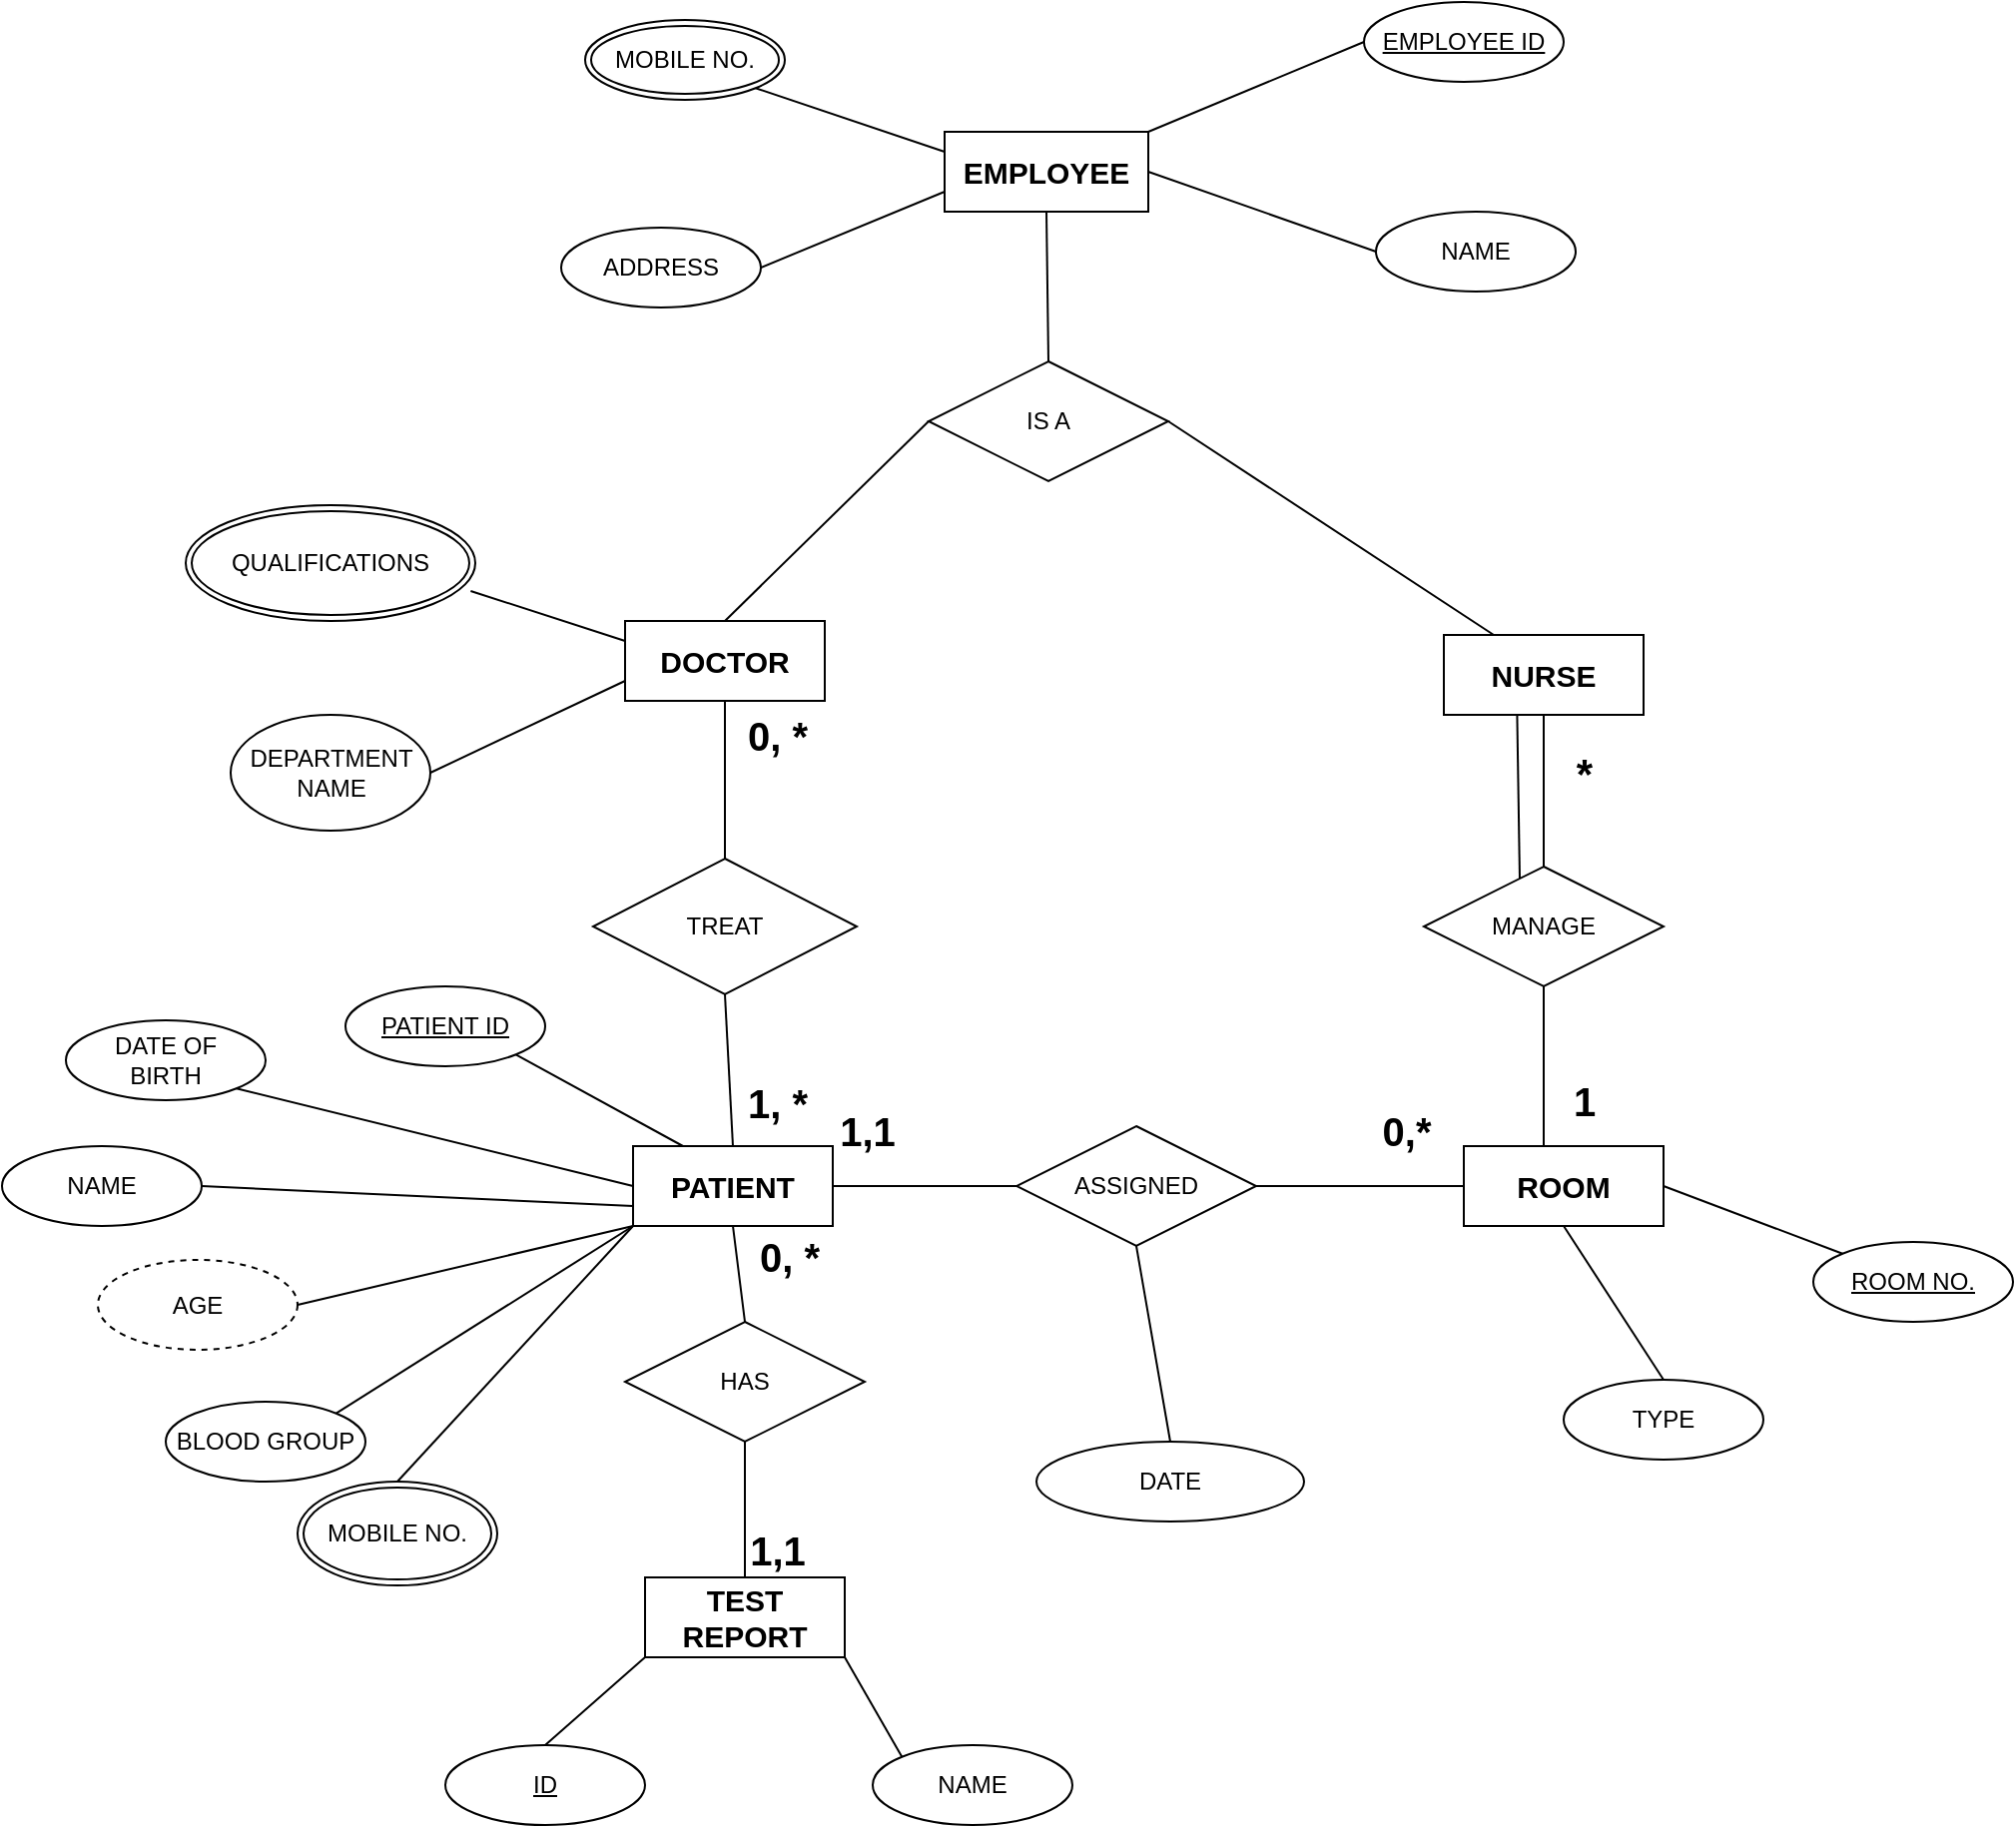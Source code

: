 <mxfile version="14.5.3" type="device"><diagram id="R2lEEEUBdFMjLlhIrx00" name="Page-1"><mxGraphModel dx="3198" dy="1788" grid="1" gridSize="15" guides="1" tooltips="1" connect="1" arrows="1" fold="1" page="1" pageScale="1" pageWidth="1400" pageHeight="850" math="0" shadow="0" extFonts="Permanent Marker^https://fonts.googleapis.com/css?family=Permanent+Marker"><root><mxCell id="0"/><mxCell id="1" parent="0"/><mxCell id="7DjlhHwSBZhRxgJT0RnW-27" value="&lt;b&gt;&lt;font style=&quot;font-size: 15px&quot;&gt;NURSE&lt;/font&gt;&lt;/b&gt;" style="whiteSpace=wrap;html=1;align=center;" vertex="1" parent="1"><mxGeometry x="550" y="-268" width="100" height="40" as="geometry"/></mxCell><mxCell id="7DjlhHwSBZhRxgJT0RnW-28" value="&lt;b&gt;&lt;font style=&quot;font-size: 15px&quot;&gt;DOCTOR&lt;/font&gt;&lt;/b&gt;" style="whiteSpace=wrap;html=1;align=center;" vertex="1" parent="1"><mxGeometry x="140" y="-275" width="100" height="40" as="geometry"/></mxCell><mxCell id="7DjlhHwSBZhRxgJT0RnW-29" value="&lt;b&gt;&lt;font style=&quot;font-size: 15px&quot;&gt;EMPLOYEE&lt;/font&gt;&lt;/b&gt;" style="whiteSpace=wrap;html=1;align=center;" vertex="1" parent="1"><mxGeometry x="300" y="-520" width="102" height="40" as="geometry"/></mxCell><mxCell id="7DjlhHwSBZhRxgJT0RnW-32" value="ADDRESS" style="ellipse;whiteSpace=wrap;html=1;align=center;" vertex="1" parent="1"><mxGeometry x="108" y="-472" width="100" height="40" as="geometry"/></mxCell><mxCell id="7DjlhHwSBZhRxgJT0RnW-35" value="DEPARTMENT NAME" style="ellipse;whiteSpace=wrap;html=1;align=center;" vertex="1" parent="1"><mxGeometry x="-57.5" y="-228" width="100" height="58" as="geometry"/></mxCell><mxCell id="7DjlhHwSBZhRxgJT0RnW-36" value="NAME" style="ellipse;whiteSpace=wrap;html=1;align=center;" vertex="1" parent="1"><mxGeometry x="516" y="-480" width="100" height="40" as="geometry"/></mxCell><mxCell id="7DjlhHwSBZhRxgJT0RnW-38" value="QUALIFICATIONS" style="ellipse;shape=doubleEllipse;margin=3;whiteSpace=wrap;html=1;align=center;" vertex="1" parent="1"><mxGeometry x="-80" y="-333" width="145" height="58" as="geometry"/></mxCell><mxCell id="7DjlhHwSBZhRxgJT0RnW-39" value="MOBILE NO." style="ellipse;shape=doubleEllipse;margin=3;whiteSpace=wrap;html=1;align=center;" vertex="1" parent="1"><mxGeometry x="120" y="-576" width="100" height="40" as="geometry"/></mxCell><mxCell id="7DjlhHwSBZhRxgJT0RnW-44" value="IS A" style="shape=rhombus;perimeter=rhombusPerimeter;whiteSpace=wrap;html=1;align=center;" vertex="1" parent="1"><mxGeometry x="292" y="-405" width="120" height="60" as="geometry"/></mxCell><mxCell id="7DjlhHwSBZhRxgJT0RnW-45" value="&lt;b&gt;&lt;font style=&quot;font-size: 15px&quot;&gt;PATIENT&lt;/font&gt;&lt;/b&gt;" style="whiteSpace=wrap;html=1;align=center;" vertex="1" parent="1"><mxGeometry x="144" y="-12" width="100" height="40" as="geometry"/></mxCell><mxCell id="7DjlhHwSBZhRxgJT0RnW-46" value="TREAT" style="shape=rhombus;perimeter=rhombusPerimeter;whiteSpace=wrap;html=1;align=center;" vertex="1" parent="1"><mxGeometry x="124" y="-156" width="132" height="68" as="geometry"/></mxCell><mxCell id="7DjlhHwSBZhRxgJT0RnW-47" style="edgeStyle=orthogonalEdgeStyle;rounded=0;orthogonalLoop=1;jettySize=auto;html=1;exitX=0.5;exitY=1;exitDx=0;exitDy=0;" edge="1" parent="1" source="7DjlhHwSBZhRxgJT0RnW-46" target="7DjlhHwSBZhRxgJT0RnW-46"><mxGeometry relative="1" as="geometry"/></mxCell><mxCell id="7DjlhHwSBZhRxgJT0RnW-49" value="NAME" style="ellipse;whiteSpace=wrap;html=1;align=center;" vertex="1" parent="1"><mxGeometry x="264" y="288" width="100" height="40" as="geometry"/></mxCell><mxCell id="7DjlhHwSBZhRxgJT0RnW-51" value="BLOOD GROUP" style="ellipse;whiteSpace=wrap;html=1;align=center;" vertex="1" parent="1"><mxGeometry x="-90" y="116" width="100" height="40" as="geometry"/></mxCell><mxCell id="7DjlhHwSBZhRxgJT0RnW-52" value="NAME" style="ellipse;whiteSpace=wrap;html=1;align=center;" vertex="1" parent="1"><mxGeometry x="-172" y="-12" width="100" height="40" as="geometry"/></mxCell><mxCell id="7DjlhHwSBZhRxgJT0RnW-53" value="DATE OF &lt;br&gt;BIRTH" style="ellipse;whiteSpace=wrap;html=1;align=center;" vertex="1" parent="1"><mxGeometry x="-140" y="-75" width="100" height="40" as="geometry"/></mxCell><mxCell id="7DjlhHwSBZhRxgJT0RnW-55" value="AGE" style="ellipse;whiteSpace=wrap;html=1;align=center;dashed=1;" vertex="1" parent="1"><mxGeometry x="-124" y="45" width="100" height="45" as="geometry"/></mxCell><mxCell id="7DjlhHwSBZhRxgJT0RnW-56" value="MOBILE NO." style="ellipse;shape=doubleEllipse;margin=3;whiteSpace=wrap;html=1;align=center;" vertex="1" parent="1"><mxGeometry x="-24" y="156" width="100" height="52" as="geometry"/></mxCell><mxCell id="7DjlhHwSBZhRxgJT0RnW-57" value="&lt;b&gt;&lt;font style=&quot;font-size: 15px&quot;&gt;ROOM&lt;/font&gt;&lt;/b&gt;" style="whiteSpace=wrap;html=1;align=center;" vertex="1" parent="1"><mxGeometry x="560" y="-12" width="100" height="40" as="geometry"/></mxCell><mxCell id="7DjlhHwSBZhRxgJT0RnW-58" style="edgeStyle=orthogonalEdgeStyle;rounded=0;orthogonalLoop=1;jettySize=auto;html=1;exitX=0.5;exitY=1;exitDx=0;exitDy=0;" edge="1" parent="1" source="7DjlhHwSBZhRxgJT0RnW-28" target="7DjlhHwSBZhRxgJT0RnW-28"><mxGeometry relative="1" as="geometry"/></mxCell><mxCell id="7DjlhHwSBZhRxgJT0RnW-60" value="HAS" style="shape=rhombus;perimeter=rhombusPerimeter;whiteSpace=wrap;html=1;align=center;" vertex="1" parent="1"><mxGeometry x="140" y="76" width="120" height="60" as="geometry"/></mxCell><mxCell id="7DjlhHwSBZhRxgJT0RnW-61" value="&lt;b&gt;&lt;font style=&quot;font-size: 15px&quot;&gt;TEST REPORT&lt;/font&gt;&lt;/b&gt;" style="whiteSpace=wrap;html=1;align=center;" vertex="1" parent="1"><mxGeometry x="150" y="204" width="100" height="40" as="geometry"/></mxCell><mxCell id="7DjlhHwSBZhRxgJT0RnW-62" value="MANAGE" style="shape=rhombus;perimeter=rhombusPerimeter;whiteSpace=wrap;html=1;align=center;" vertex="1" parent="1"><mxGeometry x="540" y="-152" width="120" height="60" as="geometry"/></mxCell><mxCell id="7DjlhHwSBZhRxgJT0RnW-63" value="ASSIGNED" style="shape=rhombus;perimeter=rhombusPerimeter;whiteSpace=wrap;html=1;align=center;" vertex="1" parent="1"><mxGeometry x="336" y="-22" width="120" height="60" as="geometry"/></mxCell><mxCell id="7DjlhHwSBZhRxgJT0RnW-66" value="ID" style="ellipse;whiteSpace=wrap;html=1;align=center;fontStyle=4;" vertex="1" parent="1"><mxGeometry x="50" y="288" width="100" height="40" as="geometry"/></mxCell><mxCell id="7DjlhHwSBZhRxgJT0RnW-68" value="EMPLOYEE ID" style="ellipse;whiteSpace=wrap;html=1;align=center;fontStyle=4;" vertex="1" parent="1"><mxGeometry x="510" y="-585" width="100" height="40" as="geometry"/></mxCell><mxCell id="7DjlhHwSBZhRxgJT0RnW-72" value="PATIENT ID" style="ellipse;whiteSpace=wrap;html=1;align=center;fontStyle=4;" vertex="1" parent="1"><mxGeometry y="-92" width="100" height="40" as="geometry"/></mxCell><mxCell id="7DjlhHwSBZhRxgJT0RnW-78" value="TYPE" style="ellipse;whiteSpace=wrap;html=1;align=center;" vertex="1" parent="1"><mxGeometry x="610" y="105" width="100" height="40" as="geometry"/></mxCell><mxCell id="7DjlhHwSBZhRxgJT0RnW-79" value="ROOM NO." style="ellipse;whiteSpace=wrap;html=1;align=center;fontStyle=4;" vertex="1" parent="1"><mxGeometry x="735" y="36" width="100" height="40" as="geometry"/></mxCell><mxCell id="7DjlhHwSBZhRxgJT0RnW-80" value="DATE" style="ellipse;whiteSpace=wrap;html=1;align=center;" vertex="1" parent="1"><mxGeometry x="346" y="136" width="134" height="40" as="geometry"/></mxCell><mxCell id="7DjlhHwSBZhRxgJT0RnW-81" value="" style="endArrow=none;html=1;rounded=0;exitX=1;exitY=1;exitDx=0;exitDy=0;" edge="1" parent="1" source="7DjlhHwSBZhRxgJT0RnW-39"><mxGeometry relative="1" as="geometry"><mxPoint x="150" y="-536" as="sourcePoint"/><mxPoint x="300" y="-510" as="targetPoint"/></mxGeometry></mxCell><mxCell id="7DjlhHwSBZhRxgJT0RnW-83" value="" style="endArrow=none;html=1;rounded=0;exitX=1;exitY=0;exitDx=0;exitDy=0;entryX=0;entryY=1;entryDx=0;entryDy=0;" edge="1" parent="1" source="7DjlhHwSBZhRxgJT0RnW-51" target="7DjlhHwSBZhRxgJT0RnW-45"><mxGeometry relative="1" as="geometry"><mxPoint y="90" as="sourcePoint"/><mxPoint x="160" y="90" as="targetPoint"/></mxGeometry></mxCell><mxCell id="7DjlhHwSBZhRxgJT0RnW-84" value="" style="endArrow=none;html=1;rounded=0;entryX=0;entryY=0.75;entryDx=0;entryDy=0;exitX=1;exitY=0.5;exitDx=0;exitDy=0;" edge="1" parent="1" source="7DjlhHwSBZhRxgJT0RnW-32" target="7DjlhHwSBZhRxgJT0RnW-29"><mxGeometry relative="1" as="geometry"><mxPoint x="144" y="-480" as="sourcePoint"/><mxPoint x="304" y="-480" as="targetPoint"/></mxGeometry></mxCell><mxCell id="7DjlhHwSBZhRxgJT0RnW-85" value="" style="endArrow=none;html=1;rounded=0;entryX=0;entryY=1;entryDx=0;entryDy=0;exitX=0.5;exitY=0;exitDx=0;exitDy=0;" edge="1" parent="1" source="7DjlhHwSBZhRxgJT0RnW-56" target="7DjlhHwSBZhRxgJT0RnW-45"><mxGeometry relative="1" as="geometry"><mxPoint x="45" y="153" as="sourcePoint"/><mxPoint x="208" y="116" as="targetPoint"/></mxGeometry></mxCell><mxCell id="7DjlhHwSBZhRxgJT0RnW-86" value="" style="endArrow=none;html=1;rounded=0;exitX=1;exitY=0.5;exitDx=0;exitDy=0;entryX=0;entryY=1;entryDx=0;entryDy=0;" edge="1" parent="1" source="7DjlhHwSBZhRxgJT0RnW-55" target="7DjlhHwSBZhRxgJT0RnW-45"><mxGeometry relative="1" as="geometry"><mxPoint x="-24" y="45" as="sourcePoint"/><mxPoint x="136" y="45" as="targetPoint"/><Array as="points"/></mxGeometry></mxCell><mxCell id="7DjlhHwSBZhRxgJT0RnW-87" value="" style="endArrow=none;html=1;rounded=0;exitX=1;exitY=1;exitDx=0;exitDy=0;" edge="1" parent="1" source="7DjlhHwSBZhRxgJT0RnW-53"><mxGeometry relative="1" as="geometry"><mxPoint x="-15" y="-30" as="sourcePoint"/><mxPoint x="144" y="8" as="targetPoint"/><Array as="points"/></mxGeometry></mxCell><mxCell id="7DjlhHwSBZhRxgJT0RnW-88" value="" style="endArrow=none;html=1;rounded=0;entryX=0.25;entryY=0;entryDx=0;entryDy=0;exitX=1;exitY=1;exitDx=0;exitDy=0;" edge="1" parent="1" source="7DjlhHwSBZhRxgJT0RnW-72" target="7DjlhHwSBZhRxgJT0RnW-45"><mxGeometry relative="1" as="geometry"><mxPoint x="48" y="-24" as="sourcePoint"/><mxPoint x="208" y="-24" as="targetPoint"/></mxGeometry></mxCell><mxCell id="7DjlhHwSBZhRxgJT0RnW-89" value="" style="endArrow=none;html=1;rounded=0;entryX=0;entryY=0.75;entryDx=0;entryDy=0;exitX=1;exitY=0.5;exitDx=0;exitDy=0;" edge="1" parent="1" source="7DjlhHwSBZhRxgJT0RnW-52" target="7DjlhHwSBZhRxgJT0RnW-45"><mxGeometry relative="1" as="geometry"><mxPoint y="55" as="sourcePoint"/><mxPoint x="160" y="55" as="targetPoint"/></mxGeometry></mxCell><mxCell id="7DjlhHwSBZhRxgJT0RnW-90" value="" style="endArrow=none;html=1;rounded=0;exitX=1;exitY=0.5;exitDx=0;exitDy=0;entryX=0;entryY=0.5;entryDx=0;entryDy=0;" edge="1" parent="1" source="7DjlhHwSBZhRxgJT0RnW-45" target="7DjlhHwSBZhRxgJT0RnW-63"><mxGeometry relative="1" as="geometry"><mxPoint x="345" y="-92" as="sourcePoint"/><mxPoint x="445" y="-92" as="targetPoint"/></mxGeometry></mxCell><mxCell id="7DjlhHwSBZhRxgJT0RnW-91" value="" style="endArrow=none;html=1;rounded=0;entryX=0.5;entryY=1;entryDx=0;entryDy=0;exitX=0.5;exitY=0;exitDx=0;exitDy=0;" edge="1" parent="1" source="7DjlhHwSBZhRxgJT0RnW-45" target="7DjlhHwSBZhRxgJT0RnW-46"><mxGeometry relative="1" as="geometry"><mxPoint x="190" y="-30" as="sourcePoint"/><mxPoint x="244" y="-63.5" as="targetPoint"/></mxGeometry></mxCell><mxCell id="7DjlhHwSBZhRxgJT0RnW-92" value="" style="endArrow=none;html=1;rounded=0;entryX=0.5;entryY=0;entryDx=0;entryDy=0;exitX=0.5;exitY=1;exitDx=0;exitDy=0;" edge="1" parent="1" source="7DjlhHwSBZhRxgJT0RnW-63" target="7DjlhHwSBZhRxgJT0RnW-80"><mxGeometry relative="1" as="geometry"><mxPoint x="405" y="45" as="sourcePoint"/><mxPoint x="506" y="90" as="targetPoint"/></mxGeometry></mxCell><mxCell id="7DjlhHwSBZhRxgJT0RnW-93" value="" style="endArrow=none;html=1;rounded=0;exitX=0.5;exitY=1;exitDx=0;exitDy=0;entryX=0.5;entryY=0;entryDx=0;entryDy=0;" edge="1" parent="1" source="7DjlhHwSBZhRxgJT0RnW-57" target="7DjlhHwSBZhRxgJT0RnW-78"><mxGeometry relative="1" as="geometry"><mxPoint x="575" y="88" as="sourcePoint"/><mxPoint x="735" y="88" as="targetPoint"/></mxGeometry></mxCell><mxCell id="7DjlhHwSBZhRxgJT0RnW-94" value="" style="endArrow=none;html=1;rounded=0;exitX=1;exitY=0.5;exitDx=0;exitDy=0;entryX=0;entryY=0;entryDx=0;entryDy=0;" edge="1" parent="1" source="7DjlhHwSBZhRxgJT0RnW-57" target="7DjlhHwSBZhRxgJT0RnW-79"><mxGeometry relative="1" as="geometry"><mxPoint x="675" y="15" as="sourcePoint"/><mxPoint x="835" y="15" as="targetPoint"/></mxGeometry></mxCell><mxCell id="7DjlhHwSBZhRxgJT0RnW-95" value="" style="endArrow=none;html=1;rounded=0;entryX=0.5;entryY=1;entryDx=0;entryDy=0;exitX=0.4;exitY=0;exitDx=0;exitDy=0;exitPerimeter=0;" edge="1" parent="1" source="7DjlhHwSBZhRxgJT0RnW-57" target="7DjlhHwSBZhRxgJT0RnW-62"><mxGeometry relative="1" as="geometry"><mxPoint x="600" y="-60" as="sourcePoint"/><mxPoint x="716" y="-56" as="targetPoint"/></mxGeometry></mxCell><mxCell id="7DjlhHwSBZhRxgJT0RnW-97" value="" style="endArrow=none;html=1;rounded=0;exitX=0.5;exitY=1;exitDx=0;exitDy=0;entryX=0.5;entryY=0;entryDx=0;entryDy=0;" edge="1" parent="1" source="7DjlhHwSBZhRxgJT0RnW-28" target="7DjlhHwSBZhRxgJT0RnW-46"><mxGeometry relative="1" as="geometry"><mxPoint x="132" y="-195" as="sourcePoint"/><mxPoint x="190" y="-180" as="targetPoint"/></mxGeometry></mxCell><mxCell id="7DjlhHwSBZhRxgJT0RnW-98" value="" style="endArrow=none;html=1;rounded=0;exitX=1;exitY=0.5;exitDx=0;exitDy=0;entryX=0;entryY=0.75;entryDx=0;entryDy=0;" edge="1" parent="1" source="7DjlhHwSBZhRxgJT0RnW-35" target="7DjlhHwSBZhRxgJT0RnW-28"><mxGeometry relative="1" as="geometry"><mxPoint y="-228" as="sourcePoint"/><mxPoint x="160" y="-228" as="targetPoint"/></mxGeometry></mxCell><mxCell id="7DjlhHwSBZhRxgJT0RnW-99" value="" style="endArrow=none;html=1;rounded=0;entryX=0;entryY=0.25;entryDx=0;entryDy=0;exitX=0.984;exitY=0.741;exitDx=0;exitDy=0;exitPerimeter=0;" edge="1" parent="1" source="7DjlhHwSBZhRxgJT0RnW-38" target="7DjlhHwSBZhRxgJT0RnW-28"><mxGeometry relative="1" as="geometry"><mxPoint y="-277" as="sourcePoint"/><mxPoint x="120" y="-277" as="targetPoint"/></mxGeometry></mxCell><mxCell id="7DjlhHwSBZhRxgJT0RnW-100" value="" style="endArrow=none;html=1;rounded=0;exitX=1;exitY=0.5;exitDx=0;exitDy=0;entryX=0.25;entryY=0;entryDx=0;entryDy=0;" edge="1" parent="1" source="7DjlhHwSBZhRxgJT0RnW-44" target="7DjlhHwSBZhRxgJT0RnW-27"><mxGeometry relative="1" as="geometry"><mxPoint x="435" y="-315" as="sourcePoint"/><mxPoint x="555" y="-270" as="targetPoint"/></mxGeometry></mxCell><mxCell id="7DjlhHwSBZhRxgJT0RnW-101" value="" style="endArrow=none;html=1;rounded=0;entryX=0;entryY=0.5;entryDx=0;entryDy=0;exitX=0.5;exitY=0;exitDx=0;exitDy=0;" edge="1" parent="1" source="7DjlhHwSBZhRxgJT0RnW-28" target="7DjlhHwSBZhRxgJT0RnW-44"><mxGeometry relative="1" as="geometry"><mxPoint x="144" y="-315" as="sourcePoint"/><mxPoint x="304" y="-315" as="targetPoint"/></mxGeometry></mxCell><mxCell id="7DjlhHwSBZhRxgJT0RnW-102" value="" style="endArrow=none;html=1;rounded=0;entryX=0.5;entryY=0;entryDx=0;entryDy=0;exitX=0.5;exitY=1;exitDx=0;exitDy=0;" edge="1" parent="1" source="7DjlhHwSBZhRxgJT0RnW-29" target="7DjlhHwSBZhRxgJT0RnW-44"><mxGeometry relative="1" as="geometry"><mxPoint x="256" y="-420" as="sourcePoint"/><mxPoint x="416" y="-420" as="targetPoint"/></mxGeometry></mxCell><mxCell id="7DjlhHwSBZhRxgJT0RnW-103" value="" style="endArrow=none;html=1;rounded=0;exitX=1;exitY=0.5;exitDx=0;exitDy=0;entryX=0;entryY=0.5;entryDx=0;entryDy=0;" edge="1" parent="1" source="7DjlhHwSBZhRxgJT0RnW-29" target="7DjlhHwSBZhRxgJT0RnW-36"><mxGeometry relative="1" as="geometry"><mxPoint x="364" y="-474" as="sourcePoint"/><mxPoint x="524" y="-474" as="targetPoint"/></mxGeometry></mxCell><mxCell id="7DjlhHwSBZhRxgJT0RnW-104" value="" style="endArrow=none;html=1;rounded=0;exitX=1;exitY=0;exitDx=0;exitDy=0;entryX=0;entryY=0.5;entryDx=0;entryDy=0;" edge="1" parent="1" source="7DjlhHwSBZhRxgJT0RnW-29" target="7DjlhHwSBZhRxgJT0RnW-68"><mxGeometry relative="1" as="geometry"><mxPoint x="375" y="-545" as="sourcePoint"/><mxPoint x="495" y="-545" as="targetPoint"/></mxGeometry></mxCell><mxCell id="7DjlhHwSBZhRxgJT0RnW-106" value="" style="endArrow=none;html=1;rounded=0;entryX=0.5;entryY=1;entryDx=0;entryDy=0;exitX=0.5;exitY=0;exitDx=0;exitDy=0;" edge="1" parent="1" source="7DjlhHwSBZhRxgJT0RnW-62" target="7DjlhHwSBZhRxgJT0RnW-27"><mxGeometry relative="1" as="geometry"><mxPoint x="300" y="-150" as="sourcePoint"/><mxPoint x="460" y="-150" as="targetPoint"/></mxGeometry></mxCell><mxCell id="7DjlhHwSBZhRxgJT0RnW-115" value="" style="endArrow=none;html=1;rounded=0;exitX=0.5;exitY=0;exitDx=0;exitDy=0;entryX=0.5;entryY=1;entryDx=0;entryDy=0;" edge="1" parent="1" source="7DjlhHwSBZhRxgJT0RnW-60" target="7DjlhHwSBZhRxgJT0RnW-45"><mxGeometry relative="1" as="geometry"><mxPoint x="270" y="-195" as="sourcePoint"/><mxPoint x="430" y="-195" as="targetPoint"/></mxGeometry></mxCell><mxCell id="7DjlhHwSBZhRxgJT0RnW-116" value="" style="endArrow=none;html=1;rounded=0;entryX=0.367;entryY=1;entryDx=0;entryDy=0;exitX=0.4;exitY=0.1;exitDx=0;exitDy=0;exitPerimeter=0;entryPerimeter=0;" edge="1" parent="1" source="7DjlhHwSBZhRxgJT0RnW-62" target="7DjlhHwSBZhRxgJT0RnW-27"><mxGeometry relative="1" as="geometry"><mxPoint x="555" y="-165" as="sourcePoint"/><mxPoint x="430" y="-195" as="targetPoint"/></mxGeometry></mxCell><mxCell id="7DjlhHwSBZhRxgJT0RnW-117" value="" style="endArrow=none;html=1;rounded=0;exitX=0.5;exitY=0;exitDx=0;exitDy=0;entryX=0.5;entryY=1;entryDx=0;entryDy=0;" edge="1" parent="1" source="7DjlhHwSBZhRxgJT0RnW-61" target="7DjlhHwSBZhRxgJT0RnW-60"><mxGeometry relative="1" as="geometry"><mxPoint x="270" y="-195" as="sourcePoint"/><mxPoint x="430" y="-195" as="targetPoint"/></mxGeometry></mxCell><mxCell id="7DjlhHwSBZhRxgJT0RnW-118" value="" style="endArrow=none;html=1;rounded=0;entryX=0;entryY=0.5;entryDx=0;entryDy=0;exitX=1;exitY=0.5;exitDx=0;exitDy=0;" edge="1" parent="1" source="7DjlhHwSBZhRxgJT0RnW-63" target="7DjlhHwSBZhRxgJT0RnW-57"><mxGeometry relative="1" as="geometry"><mxPoint x="270" y="-45" as="sourcePoint"/><mxPoint x="430" y="-45" as="targetPoint"/></mxGeometry></mxCell><mxCell id="7DjlhHwSBZhRxgJT0RnW-119" value="&lt;b&gt;&lt;font style=&quot;font-size: 20px&quot;&gt;0, *&lt;/font&gt;&lt;/b&gt;" style="text;html=1;align=center;verticalAlign=middle;resizable=0;points=[];autosize=1;" vertex="1" parent="1"><mxGeometry x="186" y="-233" width="60" height="30" as="geometry"/></mxCell><mxCell id="7DjlhHwSBZhRxgJT0RnW-120" value="&lt;b&gt;&lt;font style=&quot;font-size: 20px&quot;&gt;1, *&lt;/font&gt;&lt;/b&gt;" style="text;html=1;align=center;verticalAlign=middle;resizable=0;points=[];autosize=1;" vertex="1" parent="1"><mxGeometry x="186" y="-49" width="60" height="30" as="geometry"/></mxCell><mxCell id="7DjlhHwSBZhRxgJT0RnW-121" value="&lt;b&gt;&lt;font style=&quot;font-size: 20px&quot;&gt;1,1&lt;/font&gt;&lt;/b&gt;" style="text;html=1;align=center;verticalAlign=middle;resizable=0;points=[];autosize=1;" vertex="1" parent="1"><mxGeometry x="238" y="-35" width="45" height="30" as="geometry"/></mxCell><mxCell id="7DjlhHwSBZhRxgJT0RnW-122" value="&lt;font size=&quot;1&quot;&gt;&lt;b style=&quot;font-size: 20px&quot;&gt;0,*&lt;/b&gt;&lt;/font&gt;" style="text;html=1;align=center;verticalAlign=middle;resizable=0;points=[];autosize=1;" vertex="1" parent="1"><mxGeometry x="508" y="-35" width="45" height="30" as="geometry"/></mxCell><mxCell id="7DjlhHwSBZhRxgJT0RnW-123" value="&lt;font size=&quot;1&quot;&gt;&lt;b style=&quot;font-size: 20px&quot;&gt;0, *&lt;/b&gt;&lt;/font&gt;" style="text;html=1;align=center;verticalAlign=middle;resizable=0;points=[];autosize=1;" vertex="1" parent="1"><mxGeometry x="192" y="28" width="60" height="30" as="geometry"/></mxCell><mxCell id="7DjlhHwSBZhRxgJT0RnW-124" value="&lt;b&gt;&lt;font style=&quot;font-size: 20px&quot;&gt;1,1&lt;/font&gt;&lt;/b&gt;" style="text;html=1;align=center;verticalAlign=middle;resizable=0;points=[];autosize=1;" vertex="1" parent="1"><mxGeometry x="193" y="175" width="45" height="30" as="geometry"/></mxCell><mxCell id="7DjlhHwSBZhRxgJT0RnW-125" value="&lt;b&gt;&lt;font style=&quot;font-size: 21px&quot;&gt;*&lt;/font&gt;&lt;/b&gt;" style="text;html=1;align=center;verticalAlign=middle;resizable=0;points=[];autosize=1;" vertex="1" parent="1"><mxGeometry x="605" y="-214" width="30" height="30" as="geometry"/></mxCell><mxCell id="7DjlhHwSBZhRxgJT0RnW-128" value="&lt;b&gt;&lt;font style=&quot;font-size: 20px&quot;&gt;1&lt;/font&gt;&lt;/b&gt;" style="text;html=1;align=center;verticalAlign=middle;resizable=0;points=[];autosize=1;" vertex="1" parent="1"><mxGeometry x="605" y="-50" width="30" height="30" as="geometry"/></mxCell><mxCell id="7DjlhHwSBZhRxgJT0RnW-130" value="" style="endArrow=none;html=1;rounded=0;exitX=0.5;exitY=0;exitDx=0;exitDy=0;entryX=0;entryY=1;entryDx=0;entryDy=0;" edge="1" parent="1" source="7DjlhHwSBZhRxgJT0RnW-66" target="7DjlhHwSBZhRxgJT0RnW-61"><mxGeometry relative="1" as="geometry"><mxPoint x="270" y="-75" as="sourcePoint"/><mxPoint x="430" y="-75" as="targetPoint"/></mxGeometry></mxCell><mxCell id="7DjlhHwSBZhRxgJT0RnW-131" value="" style="endArrow=none;html=1;rounded=0;exitX=0;exitY=0;exitDx=0;exitDy=0;entryX=1;entryY=1;entryDx=0;entryDy=0;" edge="1" parent="1" source="7DjlhHwSBZhRxgJT0RnW-49" target="7DjlhHwSBZhRxgJT0RnW-61"><mxGeometry relative="1" as="geometry"><mxPoint x="270" y="-75" as="sourcePoint"/><mxPoint x="430" y="-75" as="targetPoint"/></mxGeometry></mxCell></root></mxGraphModel></diagram></mxfile>